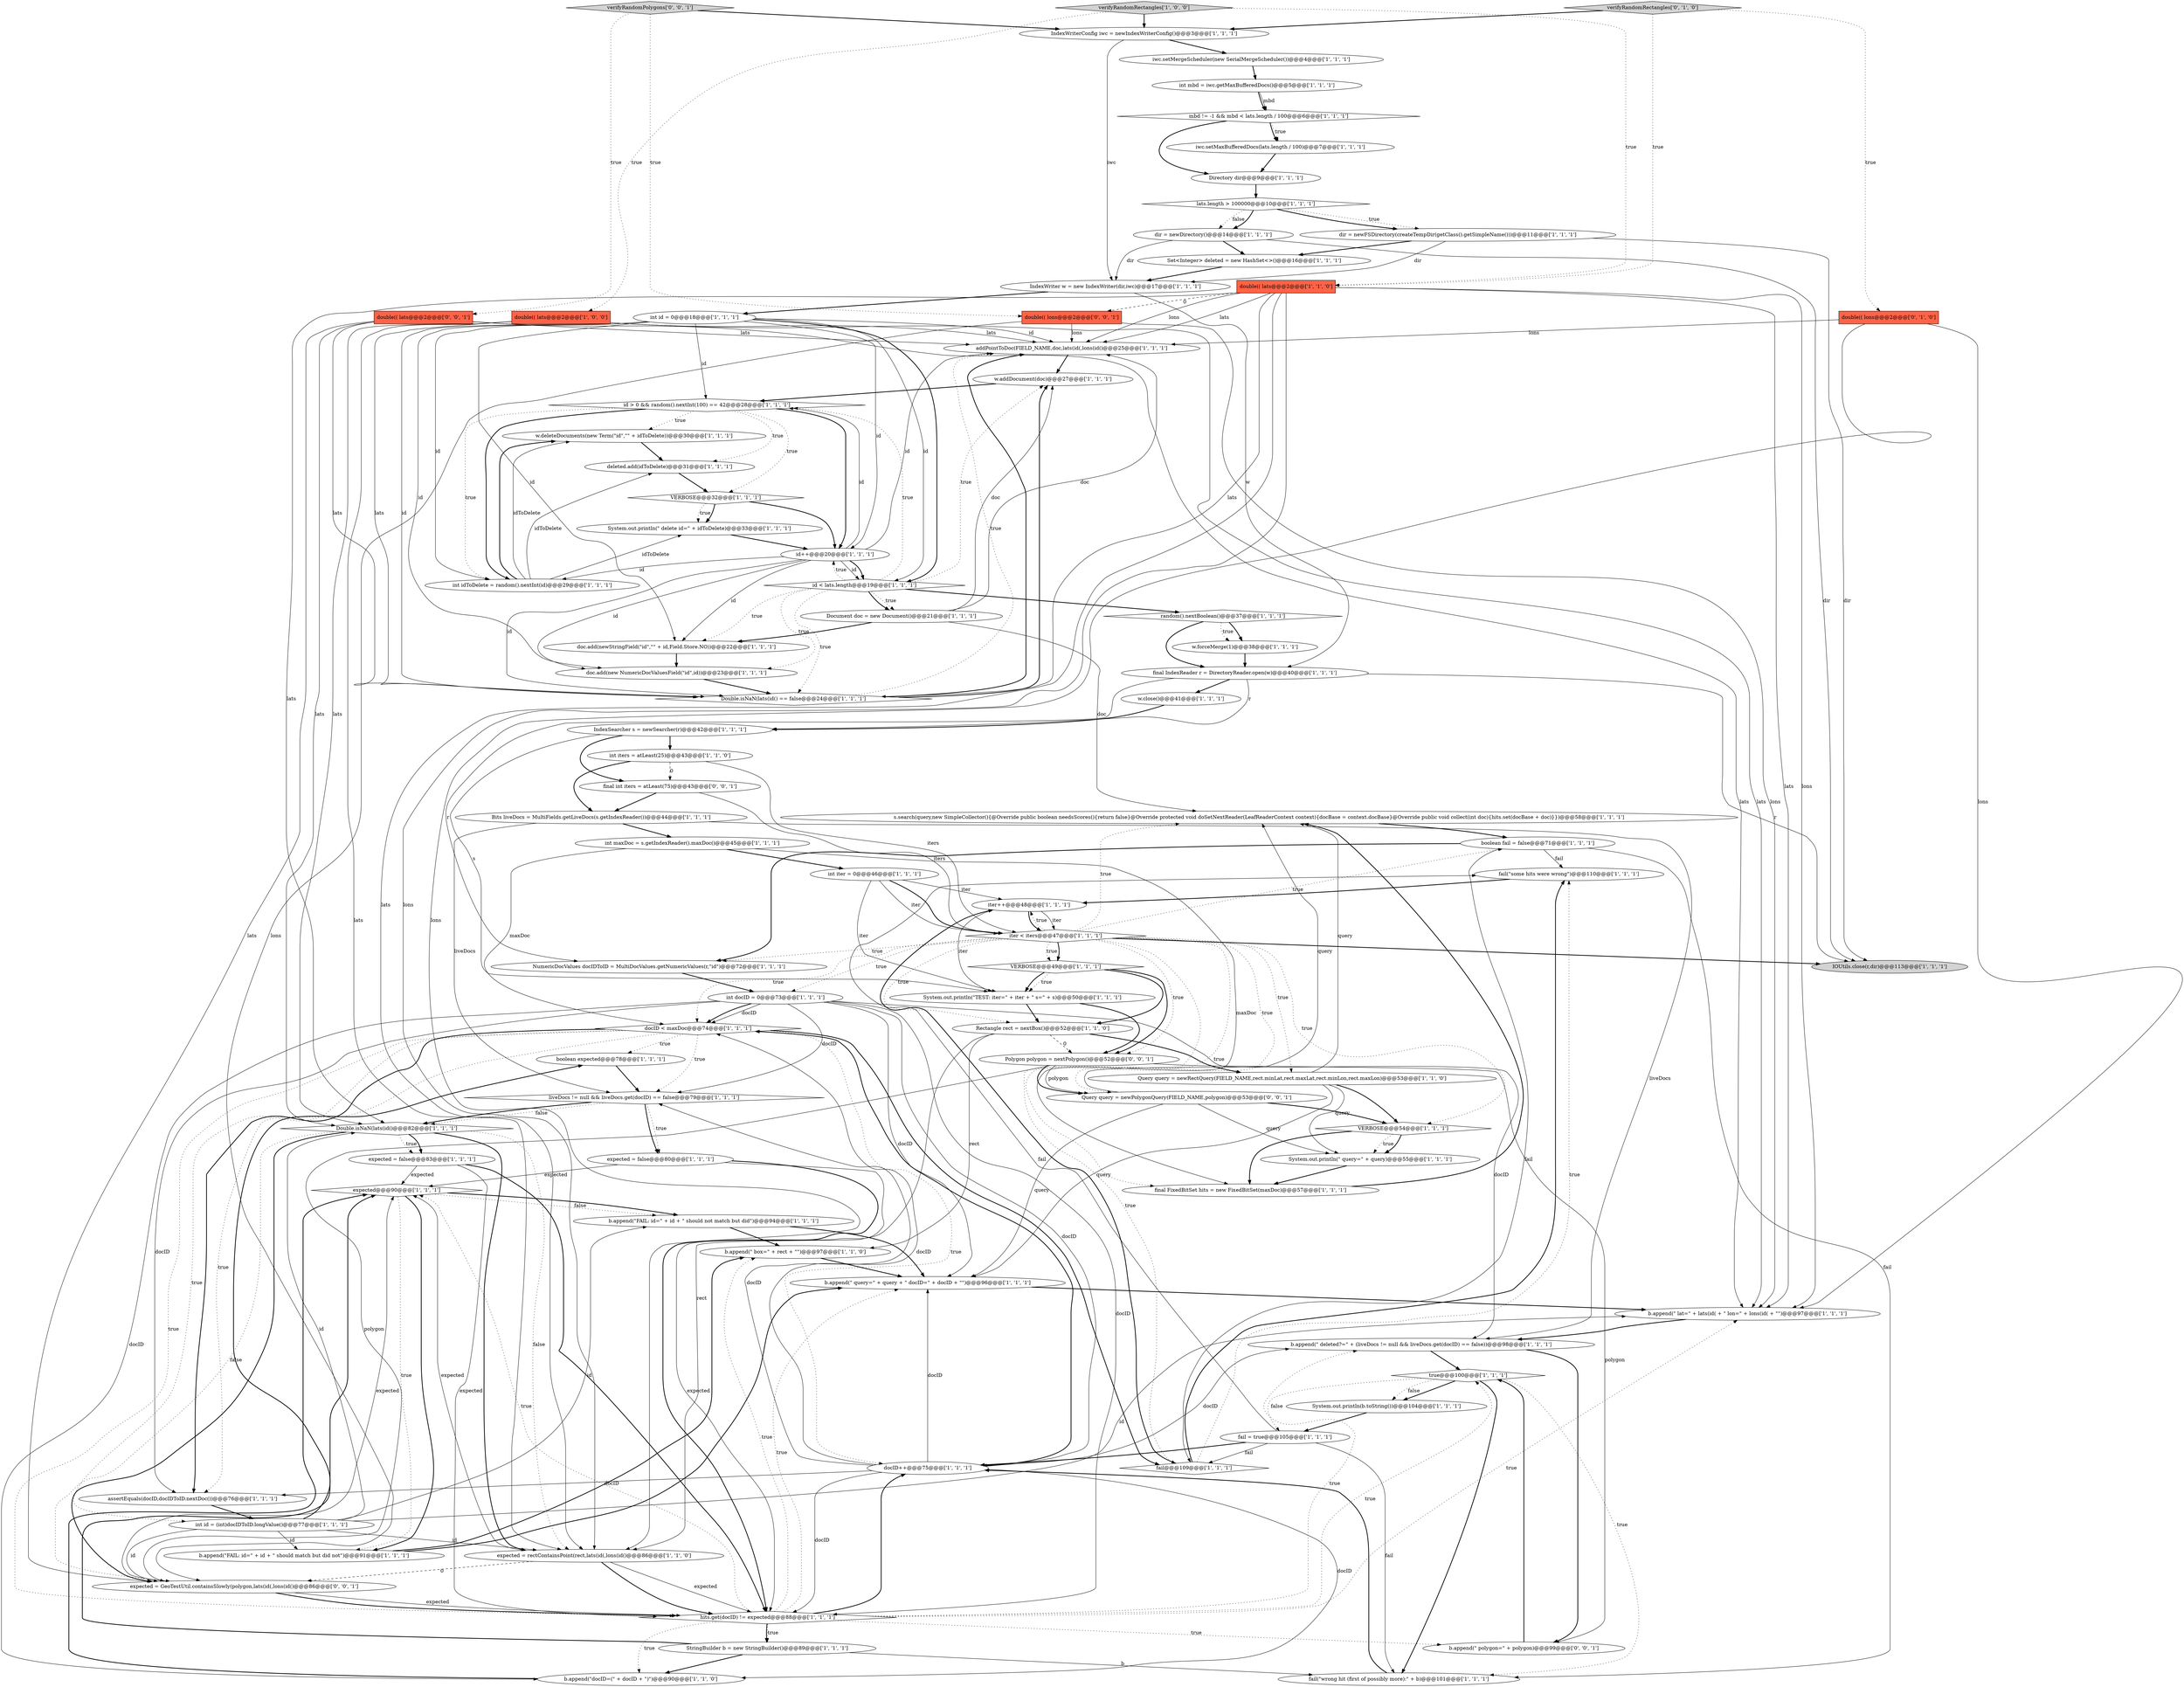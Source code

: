 digraph {
76 [style = filled, label = "s.search(query,new SimpleCollector(){@Override public boolean needsScores(){return false}@Override protected void doSetNextReader(LeafReaderContext context){docBase = context.docBase}@Override public void collect(int doc){hits.set(docBase + doc)}})@@@58@@@['1', '1', '1']", fillcolor = white, shape = ellipse image = "AAA0AAABBB1BBB"];
46 [style = filled, label = "boolean expected@@@78@@@['1', '1', '1']", fillcolor = white, shape = ellipse image = "AAA0AAABBB1BBB"];
35 [style = filled, label = "VERBOSE@@@49@@@['1', '1', '1']", fillcolor = white, shape = diamond image = "AAA0AAABBB1BBB"];
53 [style = filled, label = "w.deleteDocuments(new Term(\"id\",\"\" + idToDelete))@@@30@@@['1', '1', '1']", fillcolor = white, shape = ellipse image = "AAA0AAABBB1BBB"];
86 [style = filled, label = "Query query = newPolygonQuery(FIELD_NAME,polygon)@@@53@@@['0', '0', '1']", fillcolor = white, shape = ellipse image = "AAA0AAABBB3BBB"];
42 [style = filled, label = "lats.length > 100000@@@10@@@['1', '1', '1']", fillcolor = white, shape = diamond image = "AAA0AAABBB1BBB"];
85 [style = filled, label = "Polygon polygon = nextPolygon()@@@52@@@['0', '0', '1']", fillcolor = white, shape = ellipse image = "AAA0AAABBB3BBB"];
32 [style = filled, label = "Rectangle rect = nextBox()@@@52@@@['1', '1', '0']", fillcolor = white, shape = ellipse image = "AAA0AAABBB1BBB"];
38 [style = filled, label = "System.out.println(b.toString())@@@104@@@['1', '1', '1']", fillcolor = white, shape = ellipse image = "AAA0AAABBB1BBB"];
22 [style = filled, label = "int id = (int)docIDToID.longValue()@@@77@@@['1', '1', '1']", fillcolor = white, shape = ellipse image = "AAA0AAABBB1BBB"];
44 [style = filled, label = "fail(\"some hits were wrong\")@@@110@@@['1', '1', '1']", fillcolor = white, shape = ellipse image = "AAA0AAABBB1BBB"];
70 [style = filled, label = "iter < iters@@@47@@@['1', '1', '1']", fillcolor = white, shape = diamond image = "AAA0AAABBB1BBB"];
36 [style = filled, label = "verifyRandomRectangles['1', '0', '0']", fillcolor = lightgray, shape = diamond image = "AAA0AAABBB1BBB"];
41 [style = filled, label = "w.forceMerge(1)@@@38@@@['1', '1', '1']", fillcolor = white, shape = ellipse image = "AAA0AAABBB1BBB"];
29 [style = filled, label = "addPointToDoc(FIELD_NAME,doc,lats(id(,lons(id()@@@25@@@['1', '1', '1']", fillcolor = white, shape = ellipse image = "AAA0AAABBB1BBB"];
71 [style = filled, label = "assertEquals(docID,docIDToID.nextDoc())@@@76@@@['1', '1', '1']", fillcolor = white, shape = ellipse image = "AAA0AAABBB1BBB"];
66 [style = filled, label = "int id = 0@@@18@@@['1', '1', '1']", fillcolor = white, shape = ellipse image = "AAA0AAABBB1BBB"];
77 [style = filled, label = "liveDocs != null && liveDocs.get(docID) == false@@@79@@@['1', '1', '1']", fillcolor = white, shape = diamond image = "AAA0AAABBB1BBB"];
48 [style = filled, label = "int mbd = iwc.getMaxBufferedDocs()@@@5@@@['1', '1', '1']", fillcolor = white, shape = ellipse image = "AAA0AAABBB1BBB"];
11 [style = filled, label = "doc.add(new NumericDocValuesField(\"id\",id))@@@23@@@['1', '1', '1']", fillcolor = white, shape = ellipse image = "AAA0AAABBB1BBB"];
5 [style = filled, label = "expected@@@90@@@['1', '1', '1']", fillcolor = white, shape = diamond image = "AAA0AAABBB1BBB"];
3 [style = filled, label = "iwc.setMergeScheduler(new SerialMergeScheduler())@@@4@@@['1', '1', '1']", fillcolor = white, shape = ellipse image = "AAA0AAABBB1BBB"];
74 [style = filled, label = "System.out.println(\" query=\" + query)@@@55@@@['1', '1', '1']", fillcolor = white, shape = ellipse image = "AAA0AAABBB1BBB"];
18 [style = filled, label = "b.append(\" lat=\" + lats(id( + \" lon=\" + lons(id( + \"\")@@@97@@@['1', '1', '1']", fillcolor = white, shape = ellipse image = "AAA0AAABBB1BBB"];
20 [style = filled, label = "Double.isNaN(lats(id() == false@@@24@@@['1', '1', '1']", fillcolor = white, shape = diamond image = "AAA0AAABBB1BBB"];
73 [style = filled, label = "fail(\"wrong hit (first of possibly more):\" + b)@@@101@@@['1', '1', '1']", fillcolor = white, shape = ellipse image = "AAA0AAABBB1BBB"];
19 [style = filled, label = "NumericDocValues docIDToID = MultiDocValues.getNumericValues(r,\"id\")@@@72@@@['1', '1', '1']", fillcolor = white, shape = ellipse image = "AAA0AAABBB1BBB"];
9 [style = filled, label = "final FixedBitSet hits = new FixedBitSet(maxDoc)@@@57@@@['1', '1', '1']", fillcolor = white, shape = ellipse image = "AAA0AAABBB1BBB"];
69 [style = filled, label = "double(( lats@@@2@@@['1', '1', '0']", fillcolor = tomato, shape = box image = "AAA0AAABBB1BBB"];
72 [style = filled, label = "random().nextBoolean()@@@37@@@['1', '1', '1']", fillcolor = white, shape = diamond image = "AAA0AAABBB1BBB"];
50 [style = filled, label = "VERBOSE@@@54@@@['1', '1', '1']", fillcolor = white, shape = diamond image = "AAA0AAABBB1BBB"];
64 [style = filled, label = "Query query = newRectQuery(FIELD_NAME,rect.minLat,rect.maxLat,rect.minLon,rect.maxLon)@@@53@@@['1', '1', '0']", fillcolor = white, shape = ellipse image = "AAA0AAABBB1BBB"];
63 [style = filled, label = "VERBOSE@@@32@@@['1', '1', '1']", fillcolor = white, shape = diamond image = "AAA0AAABBB1BBB"];
26 [style = filled, label = "dir = newFSDirectory(createTempDir(getClass().getSimpleName()))@@@11@@@['1', '1', '1']", fillcolor = white, shape = ellipse image = "AAA0AAABBB1BBB"];
30 [style = filled, label = "System.out.println(\" delete id=\" + idToDelete)@@@33@@@['1', '1', '1']", fillcolor = white, shape = ellipse image = "AAA0AAABBB1BBB"];
21 [style = filled, label = "doc.add(newStringField(\"id\",\"\" + id,Field.Store.NO))@@@22@@@['1', '1', '1']", fillcolor = white, shape = ellipse image = "AAA0AAABBB1BBB"];
28 [style = filled, label = "Document doc = new Document()@@@21@@@['1', '1', '1']", fillcolor = white, shape = ellipse image = "AAA0AAABBB1BBB"];
83 [style = filled, label = "double(( lons@@@2@@@['0', '0', '1']", fillcolor = tomato, shape = box image = "AAA0AAABBB3BBB"];
79 [style = filled, label = "verifyRandomRectangles['0', '1', '0']", fillcolor = lightgray, shape = diamond image = "AAA0AAABBB2BBB"];
16 [style = filled, label = "IOUtils.close(r,dir)@@@113@@@['1', '1', '1']", fillcolor = lightgray, shape = ellipse image = "AAA0AAABBB1BBB"];
10 [style = filled, label = "b.append(\"FAIL: id=\" + id + \" should not match but did\")@@@94@@@['1', '1', '1']", fillcolor = white, shape = ellipse image = "AAA0AAABBB1BBB"];
60 [style = filled, label = "fail@@@109@@@['1', '1', '1']", fillcolor = white, shape = diamond image = "AAA0AAABBB1BBB"];
6 [style = filled, label = "b.append(\" box=\" + rect + \"\")@@@97@@@['1', '1', '0']", fillcolor = white, shape = ellipse image = "AAA0AAABBB1BBB"];
40 [style = filled, label = "int iters = atLeast(25)@@@43@@@['1', '1', '0']", fillcolor = white, shape = ellipse image = "AAA0AAABBB1BBB"];
37 [style = filled, label = "deleted.add(idToDelete)@@@31@@@['1', '1', '1']", fillcolor = white, shape = ellipse image = "AAA0AAABBB1BBB"];
57 [style = filled, label = "w.close()@@@41@@@['1', '1', '1']", fillcolor = white, shape = ellipse image = "AAA0AAABBB1BBB"];
62 [style = filled, label = "fail = true@@@105@@@['1', '1', '1']", fillcolor = white, shape = ellipse image = "AAA0AAABBB1BBB"];
67 [style = filled, label = "iter++@@@48@@@['1', '1', '1']", fillcolor = white, shape = ellipse image = "AAA0AAABBB1BBB"];
82 [style = filled, label = "verifyRandomPolygons['0', '0', '1']", fillcolor = lightgray, shape = diamond image = "AAA0AAABBB3BBB"];
39 [style = filled, label = "System.out.println(\"TEST: iter=\" + iter + \" s=\" + s)@@@50@@@['1', '1', '1']", fillcolor = white, shape = ellipse image = "AAA0AAABBB1BBB"];
4 [style = filled, label = "int idToDelete = random().nextInt(id)@@@29@@@['1', '1', '1']", fillcolor = white, shape = ellipse image = "AAA0AAABBB1BBB"];
14 [style = filled, label = "Directory dir@@@9@@@['1', '1', '1']", fillcolor = white, shape = ellipse image = "AAA0AAABBB1BBB"];
12 [style = filled, label = "IndexSearcher s = newSearcher(r)@@@42@@@['1', '1', '1']", fillcolor = white, shape = ellipse image = "AAA0AAABBB1BBB"];
47 [style = filled, label = "int maxDoc = s.getIndexReader().maxDoc()@@@45@@@['1', '1', '1']", fillcolor = white, shape = ellipse image = "AAA0AAABBB1BBB"];
52 [style = filled, label = "Set<Integer> deleted = new HashSet<>()@@@16@@@['1', '1', '1']", fillcolor = white, shape = ellipse image = "AAA0AAABBB1BBB"];
24 [style = filled, label = "b.append(\" deleted?=\" + (liveDocs != null && liveDocs.get(docID) == false))@@@98@@@['1', '1', '1']", fillcolor = white, shape = ellipse image = "AAA0AAABBB1BBB"];
23 [style = filled, label = "b.append(\"FAIL: id=\" + id + \" should match but did not\")@@@91@@@['1', '1', '1']", fillcolor = white, shape = ellipse image = "AAA0AAABBB1BBB"];
65 [style = filled, label = "expected = false@@@83@@@['1', '1', '1']", fillcolor = white, shape = ellipse image = "AAA0AAABBB1BBB"];
27 [style = filled, label = "expected = rectContainsPoint(rect,lats(id(,lons(id()@@@86@@@['1', '1', '0']", fillcolor = white, shape = ellipse image = "AAA0AAABBB1BBB"];
55 [style = filled, label = "int docID = 0@@@73@@@['1', '1', '1']", fillcolor = white, shape = ellipse image = "AAA0AAABBB1BBB"];
15 [style = filled, label = "Double.isNaN(lats(id()@@@82@@@['1', '1', '1']", fillcolor = white, shape = diamond image = "AAA0AAABBB1BBB"];
45 [style = filled, label = "docID < maxDoc@@@74@@@['1', '1', '1']", fillcolor = white, shape = diamond image = "AAA0AAABBB1BBB"];
49 [style = filled, label = "final IndexReader r = DirectoryReader.open(w)@@@40@@@['1', '1', '1']", fillcolor = white, shape = ellipse image = "AAA0AAABBB1BBB"];
75 [style = filled, label = "boolean fail = false@@@71@@@['1', '1', '1']", fillcolor = white, shape = ellipse image = "AAA0AAABBB1BBB"];
87 [style = filled, label = "final int iters = atLeast(75)@@@43@@@['0', '0', '1']", fillcolor = white, shape = ellipse image = "AAA0AAABBB3BBB"];
58 [style = filled, label = "IndexWriter w = new IndexWriter(dir,iwc)@@@17@@@['1', '1', '1']", fillcolor = white, shape = ellipse image = "AAA0AAABBB1BBB"];
80 [style = filled, label = "expected = GeoTestUtil.containsSlowly(polygon,lats(id(,lons(id()@@@86@@@['0', '0', '1']", fillcolor = white, shape = ellipse image = "AAA0AAABBB3BBB"];
78 [style = filled, label = "double(( lons@@@2@@@['0', '1', '0']", fillcolor = tomato, shape = box image = "AAA0AAABBB2BBB"];
8 [style = filled, label = "id > 0 && random().nextInt(100) == 42@@@28@@@['1', '1', '1']", fillcolor = white, shape = diamond image = "AAA0AAABBB1BBB"];
34 [style = filled, label = "dir = newDirectory()@@@14@@@['1', '1', '1']", fillcolor = white, shape = ellipse image = "AAA0AAABBB1BBB"];
33 [style = filled, label = "b.append(\"docID=(\" + docID + \")\")@@@90@@@['1', '1', '0']", fillcolor = white, shape = ellipse image = "AAA0AAABBB1BBB"];
17 [style = filled, label = "b.append(\" query=\" + query + \" docID=\" + docID + \"\")@@@96@@@['1', '1', '1']", fillcolor = white, shape = ellipse image = "AAA0AAABBB1BBB"];
81 [style = filled, label = "double(( lats@@@2@@@['0', '0', '1']", fillcolor = tomato, shape = box image = "AAA0AAABBB3BBB"];
59 [style = filled, label = "int iter = 0@@@46@@@['1', '1', '1']", fillcolor = white, shape = ellipse image = "AAA0AAABBB1BBB"];
2 [style = filled, label = "expected = false@@@80@@@['1', '1', '1']", fillcolor = white, shape = ellipse image = "AAA0AAABBB1BBB"];
1 [style = filled, label = "mbd != -1 && mbd < lats.length / 100@@@6@@@['1', '1', '1']", fillcolor = white, shape = diamond image = "AAA0AAABBB1BBB"];
31 [style = filled, label = "StringBuilder b = new StringBuilder()@@@89@@@['1', '1', '1']", fillcolor = white, shape = ellipse image = "AAA0AAABBB1BBB"];
56 [style = filled, label = "id++@@@20@@@['1', '1', '1']", fillcolor = white, shape = ellipse image = "AAA0AAABBB1BBB"];
68 [style = filled, label = "double(( lats@@@2@@@['1', '0', '0']", fillcolor = tomato, shape = box image = "AAA0AAABBB1BBB"];
13 [style = filled, label = "iwc.setMaxBufferedDocs(lats.length / 100)@@@7@@@['1', '1', '1']", fillcolor = white, shape = ellipse image = "AAA0AAABBB1BBB"];
61 [style = filled, label = "true@@@100@@@['1', '1', '1']", fillcolor = white, shape = diamond image = "AAA0AAABBB1BBB"];
84 [style = filled, label = "b.append(\" polygon=\" + polygon)@@@99@@@['0', '0', '1']", fillcolor = white, shape = ellipse image = "AAA0AAABBB3BBB"];
25 [style = filled, label = "id < lats.length@@@19@@@['1', '1', '1']", fillcolor = white, shape = diamond image = "AAA0AAABBB1BBB"];
51 [style = filled, label = "IndexWriterConfig iwc = newIndexWriterConfig()@@@3@@@['1', '1', '1']", fillcolor = white, shape = ellipse image = "AAA0AAABBB1BBB"];
7 [style = filled, label = "w.addDocument(doc)@@@27@@@['1', '1', '1']", fillcolor = white, shape = ellipse image = "AAA0AAABBB1BBB"];
43 [style = filled, label = "docID++@@@75@@@['1', '1', '1']", fillcolor = white, shape = ellipse image = "AAA0AAABBB1BBB"];
54 [style = filled, label = "hits.get(docID) != expected@@@88@@@['1', '1', '1']", fillcolor = white, shape = diamond image = "AAA0AAABBB1BBB"];
0 [style = filled, label = "Bits liveDocs = MultiFields.getLiveDocs(s.getIndexReader())@@@44@@@['1', '1', '1']", fillcolor = white, shape = ellipse image = "AAA0AAABBB1BBB"];
28->7 [style = solid, label="doc"];
4->30 [style = solid, label="idToDelete"];
84->61 [style = bold, label=""];
87->70 [style = solid, label="iters"];
19->55 [style = bold, label=""];
72->41 [style = bold, label=""];
65->54 [style = bold, label=""];
68->20 [style = solid, label="lats"];
4->53 [style = bold, label=""];
87->0 [style = bold, label=""];
5->23 [style = dotted, label="true"];
86->76 [style = solid, label="query"];
70->75 [style = dotted, label="true"];
15->80 [style = bold, label=""];
32->6 [style = solid, label="rect"];
63->56 [style = bold, label=""];
5->10 [style = dotted, label="false"];
10->17 [style = bold, label=""];
25->28 [style = dotted, label="true"];
85->86 [style = bold, label=""];
66->21 [style = solid, label="id"];
7->8 [style = bold, label=""];
54->61 [style = dotted, label="true"];
1->13 [style = bold, label=""];
25->11 [style = dotted, label="true"];
8->4 [style = dotted, label="true"];
59->70 [style = solid, label="iter"];
8->37 [style = dotted, label="true"];
50->74 [style = dotted, label="true"];
75->73 [style = solid, label="fail"];
54->5 [style = dotted, label="true"];
45->22 [style = dotted, label="true"];
54->24 [style = dotted, label="true"];
1->13 [style = dotted, label="true"];
54->31 [style = dotted, label="true"];
12->40 [style = bold, label=""];
40->70 [style = solid, label="iters"];
66->11 [style = solid, label="id"];
28->21 [style = bold, label=""];
79->51 [style = bold, label=""];
15->80 [style = dotted, label="false"];
75->19 [style = bold, label=""];
83->29 [style = solid, label="lons"];
63->30 [style = dotted, label="true"];
60->44 [style = dotted, label="true"];
38->62 [style = bold, label=""];
70->35 [style = bold, label=""];
66->20 [style = solid, label="id"];
23->17 [style = bold, label=""];
74->9 [style = bold, label=""];
49->19 [style = solid, label="r"];
70->45 [style = dotted, label="true"];
8->4 [style = bold, label=""];
65->5 [style = solid, label="expected"];
48->1 [style = bold, label=""];
13->14 [style = bold, label=""];
45->43 [style = dotted, label="true"];
55->17 [style = solid, label="docID"];
43->71 [style = solid, label="docID"];
31->73 [style = solid, label="b"];
25->72 [style = bold, label=""];
76->75 [style = bold, label=""];
25->21 [style = dotted, label="true"];
45->77 [style = dotted, label="true"];
79->69 [style = dotted, label="true"];
69->27 [style = solid, label="lons"];
5->10 [style = bold, label=""];
32->85 [style = dashed, label="0"];
86->17 [style = solid, label="query"];
68->27 [style = solid, label="lats"];
25->28 [style = bold, label=""];
73->43 [style = bold, label=""];
80->5 [style = solid, label="expected"];
22->46 [style = bold, label=""];
42->26 [style = dotted, label="true"];
54->84 [style = dotted, label="true"];
82->83 [style = dotted, label="true"];
4->37 [style = solid, label="idToDelete"];
56->21 [style = solid, label="id"];
5->23 [style = bold, label=""];
70->32 [style = dotted, label="true"];
56->25 [style = solid, label="id"];
54->6 [style = dotted, label="true"];
61->73 [style = dotted, label="true"];
9->76 [style = bold, label=""];
54->17 [style = dotted, label="true"];
31->5 [style = bold, label=""];
34->52 [style = bold, label=""];
40->0 [style = bold, label=""];
59->39 [style = solid, label="iter"];
66->25 [style = solid, label="id"];
56->4 [style = solid, label="id"];
43->77 [style = solid, label="docID"];
41->49 [style = bold, label=""];
78->27 [style = solid, label="lons"];
62->60 [style = solid, label="fail"];
66->8 [style = solid, label="id"];
64->17 [style = solid, label="query"];
56->25 [style = bold, label=""];
75->44 [style = solid, label="fail"];
45->54 [style = dotted, label="true"];
70->85 [style = dotted, label="true"];
55->43 [style = solid, label="docID"];
43->45 [style = bold, label=""];
64->76 [style = solid, label="query"];
61->38 [style = bold, label=""];
56->20 [style = solid, label="id"];
45->71 [style = bold, label=""];
77->15 [style = bold, label=""];
52->58 [style = bold, label=""];
62->43 [style = bold, label=""];
39->85 [style = bold, label=""];
26->58 [style = solid, label="dir"];
81->29 [style = solid, label="lats"];
32->27 [style = solid, label="rect"];
83->80 [style = solid, label="lons"];
21->11 [style = bold, label=""];
57->12 [style = bold, label=""];
43->45 [style = solid, label="docID"];
31->33 [style = bold, label=""];
61->38 [style = dotted, label="false"];
25->20 [style = dotted, label="true"];
56->11 [style = solid, label="id"];
67->39 [style = solid, label="iter"];
66->25 [style = bold, label=""];
47->45 [style = solid, label="maxDoc"];
37->63 [style = bold, label=""];
72->41 [style = dotted, label="true"];
27->54 [style = bold, label=""];
81->80 [style = solid, label="lats"];
2->54 [style = solid, label="expected"];
22->23 [style = solid, label="id"];
83->18 [style = solid, label="lons"];
26->16 [style = solid, label="dir"];
70->9 [style = dotted, label="true"];
45->60 [style = bold, label=""];
20->7 [style = bold, label=""];
67->70 [style = solid, label="iter"];
70->60 [style = dotted, label="true"];
82->81 [style = dotted, label="true"];
85->84 [style = solid, label="polygon"];
70->86 [style = dotted, label="true"];
77->15 [style = dotted, label="false"];
32->64 [style = bold, label=""];
25->8 [style = dotted, label="true"];
66->56 [style = solid, label="id"];
22->18 [style = solid, label="id"];
47->9 [style = solid, label="maxDoc"];
68->18 [style = solid, label="lats"];
60->44 [style = bold, label=""];
66->4 [style = solid, label="id"];
43->54 [style = solid, label="docID"];
6->17 [style = bold, label=""];
24->61 [style = bold, label=""];
43->17 [style = solid, label="docID"];
59->67 [style = solid, label="iter"];
18->24 [style = bold, label=""];
36->51 [style = bold, label=""];
75->60 [style = solid, label="fail"];
86->50 [style = bold, label=""];
86->74 [style = solid, label="query"];
45->46 [style = dotted, label="true"];
46->77 [style = bold, label=""];
54->43 [style = bold, label=""];
27->80 [style = dashed, label="0"];
55->33 [style = solid, label="docID"];
70->67 [style = dotted, label="true"];
67->70 [style = bold, label=""];
14->42 [style = bold, label=""];
35->39 [style = bold, label=""];
69->29 [style = solid, label="lons"];
55->77 [style = solid, label="docID"];
2->5 [style = solid, label="expected"];
69->20 [style = solid, label="lats"];
81->20 [style = solid, label="lats"];
35->32 [style = bold, label=""];
22->15 [style = solid, label="id"];
27->5 [style = solid, label="expected"];
79->78 [style = dotted, label="true"];
44->67 [style = bold, label=""];
33->5 [style = bold, label=""];
64->74 [style = solid, label="query"];
43->24 [style = solid, label="docID"];
55->71 [style = solid, label="docID"];
47->59 [style = bold, label=""];
10->6 [style = bold, label=""];
25->7 [style = dotted, label="true"];
62->73 [style = solid, label="fail"];
80->54 [style = solid, label="expected"];
58->66 [style = bold, label=""];
26->52 [style = bold, label=""];
53->37 [style = bold, label=""];
70->16 [style = bold, label=""];
20->29 [style = dotted, label="true"];
70->35 [style = dotted, label="true"];
40->87 [style = dashed, label="0"];
8->63 [style = dotted, label="true"];
45->71 [style = dotted, label="true"];
0->77 [style = solid, label="liveDocs"];
85->80 [style = solid, label="polygon"];
69->18 [style = solid, label="lats"];
42->34 [style = dotted, label="false"];
36->68 [style = dotted, label="true"];
43->33 [style = solid, label="docID"];
34->58 [style = solid, label="dir"];
39->32 [style = bold, label=""];
0->24 [style = solid, label="liveDocs"];
23->6 [style = bold, label=""];
59->70 [style = bold, label=""];
22->27 [style = solid, label="id"];
69->27 [style = solid, label="lats"];
36->69 [style = dotted, label="true"];
22->80 [style = solid, label="id"];
2->54 [style = bold, label=""];
12->87 [style = bold, label=""];
15->65 [style = dotted, label="true"];
55->45 [style = solid, label="docID"];
81->18 [style = solid, label="lats"];
69->29 [style = solid, label="lats"];
54->33 [style = dotted, label="true"];
82->51 [style = bold, label=""];
35->39 [style = dotted, label="true"];
11->20 [style = bold, label=""];
65->54 [style = solid, label="expected"];
42->26 [style = bold, label=""];
42->34 [style = bold, label=""];
8->56 [style = bold, label=""];
50->74 [style = bold, label=""];
71->22 [style = bold, label=""];
70->50 [style = dotted, label="true"];
48->1 [style = solid, label="mbd"];
69->15 [style = solid, label="lats"];
50->9 [style = bold, label=""];
61->62 [style = dotted, label="false"];
72->49 [style = bold, label=""];
20->29 [style = bold, label=""];
28->76 [style = solid, label="doc"];
54->18 [style = dotted, label="true"];
69->83 [style = dashed, label="0"];
81->15 [style = solid, label="lats"];
70->76 [style = dotted, label="true"];
58->49 [style = solid, label="w"];
49->16 [style = solid, label="r"];
56->8 [style = solid, label="id"];
4->53 [style = solid, label="idToDelete"];
28->29 [style = solid, label="doc"];
63->30 [style = bold, label=""];
51->58 [style = solid, label="iwc"];
77->2 [style = dotted, label="true"];
22->10 [style = solid, label="id"];
27->54 [style = solid, label="expected"];
77->2 [style = bold, label=""];
51->3 [style = bold, label=""];
56->29 [style = solid, label="id"];
0->47 [style = bold, label=""];
60->67 [style = bold, label=""];
70->19 [style = dotted, label="true"];
3->48 [style = bold, label=""];
34->16 [style = solid, label="dir"];
85->86 [style = solid, label="polygon"];
54->31 [style = bold, label=""];
35->85 [style = bold, label=""];
80->54 [style = bold, label=""];
24->84 [style = bold, label=""];
55->24 [style = solid, label="docID"];
62->44 [style = solid, label="fail"];
69->18 [style = solid, label="lons"];
17->18 [style = bold, label=""];
55->54 [style = solid, label="docID"];
25->56 [style = dotted, label="true"];
78->18 [style = solid, label="lons"];
70->55 [style = dotted, label="true"];
49->12 [style = solid, label="r"];
30->56 [style = bold, label=""];
61->73 [style = bold, label=""];
29->7 [style = bold, label=""];
15->27 [style = dotted, label="false"];
12->39 [style = solid, label="s"];
1->14 [style = bold, label=""];
8->53 [style = dotted, label="true"];
64->50 [style = bold, label=""];
78->29 [style = solid, label="lons"];
15->65 [style = bold, label=""];
49->57 [style = bold, label=""];
15->27 [style = bold, label=""];
68->29 [style = solid, label="lats"];
66->29 [style = solid, label="id"];
55->45 [style = bold, label=""];
68->15 [style = solid, label="lats"];
70->64 [style = dotted, label="true"];
}
